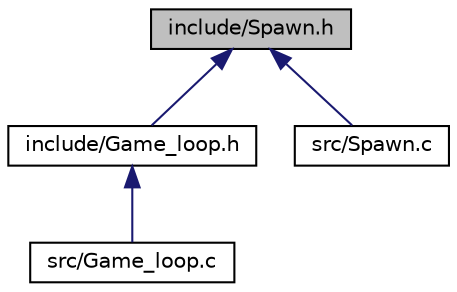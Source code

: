 digraph "include/Spawn.h"
{
  edge [fontname="Helvetica",fontsize="10",labelfontname="Helvetica",labelfontsize="10"];
  node [fontname="Helvetica",fontsize="10",shape=record];
  Node8 [label="include/Spawn.h",height=0.2,width=0.4,color="black", fillcolor="grey75", style="filled", fontcolor="black"];
  Node8 -> Node9 [dir="back",color="midnightblue",fontsize="10",style="solid",fontname="Helvetica"];
  Node9 [label="include/Game_loop.h",height=0.2,width=0.4,color="black", fillcolor="white", style="filled",URL="$_game__loop_8h.html"];
  Node9 -> Node10 [dir="back",color="midnightblue",fontsize="10",style="solid",fontname="Helvetica"];
  Node10 [label="src/Game_loop.c",height=0.2,width=0.4,color="black", fillcolor="white", style="filled",URL="$_game__loop_8c.html"];
  Node8 -> Node11 [dir="back",color="midnightblue",fontsize="10",style="solid",fontname="Helvetica"];
  Node11 [label="src/Spawn.c",height=0.2,width=0.4,color="black", fillcolor="white", style="filled",URL="$_spawn_8c.html"];
}
